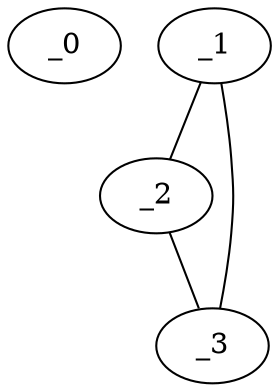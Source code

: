 graph WP1_0050 {
	_0	 [x="0.900413",
		y="2.72796"];
	_1	 [x="2.61166",
		y="3.19434"];
	_2	 [x="1.43263",
		y="0.143423"];
	_1 -- _2;
	_3	 [x="1.73321",
		y="2.43769"];
	_1 -- _3;
	_2 -- _3;
}
